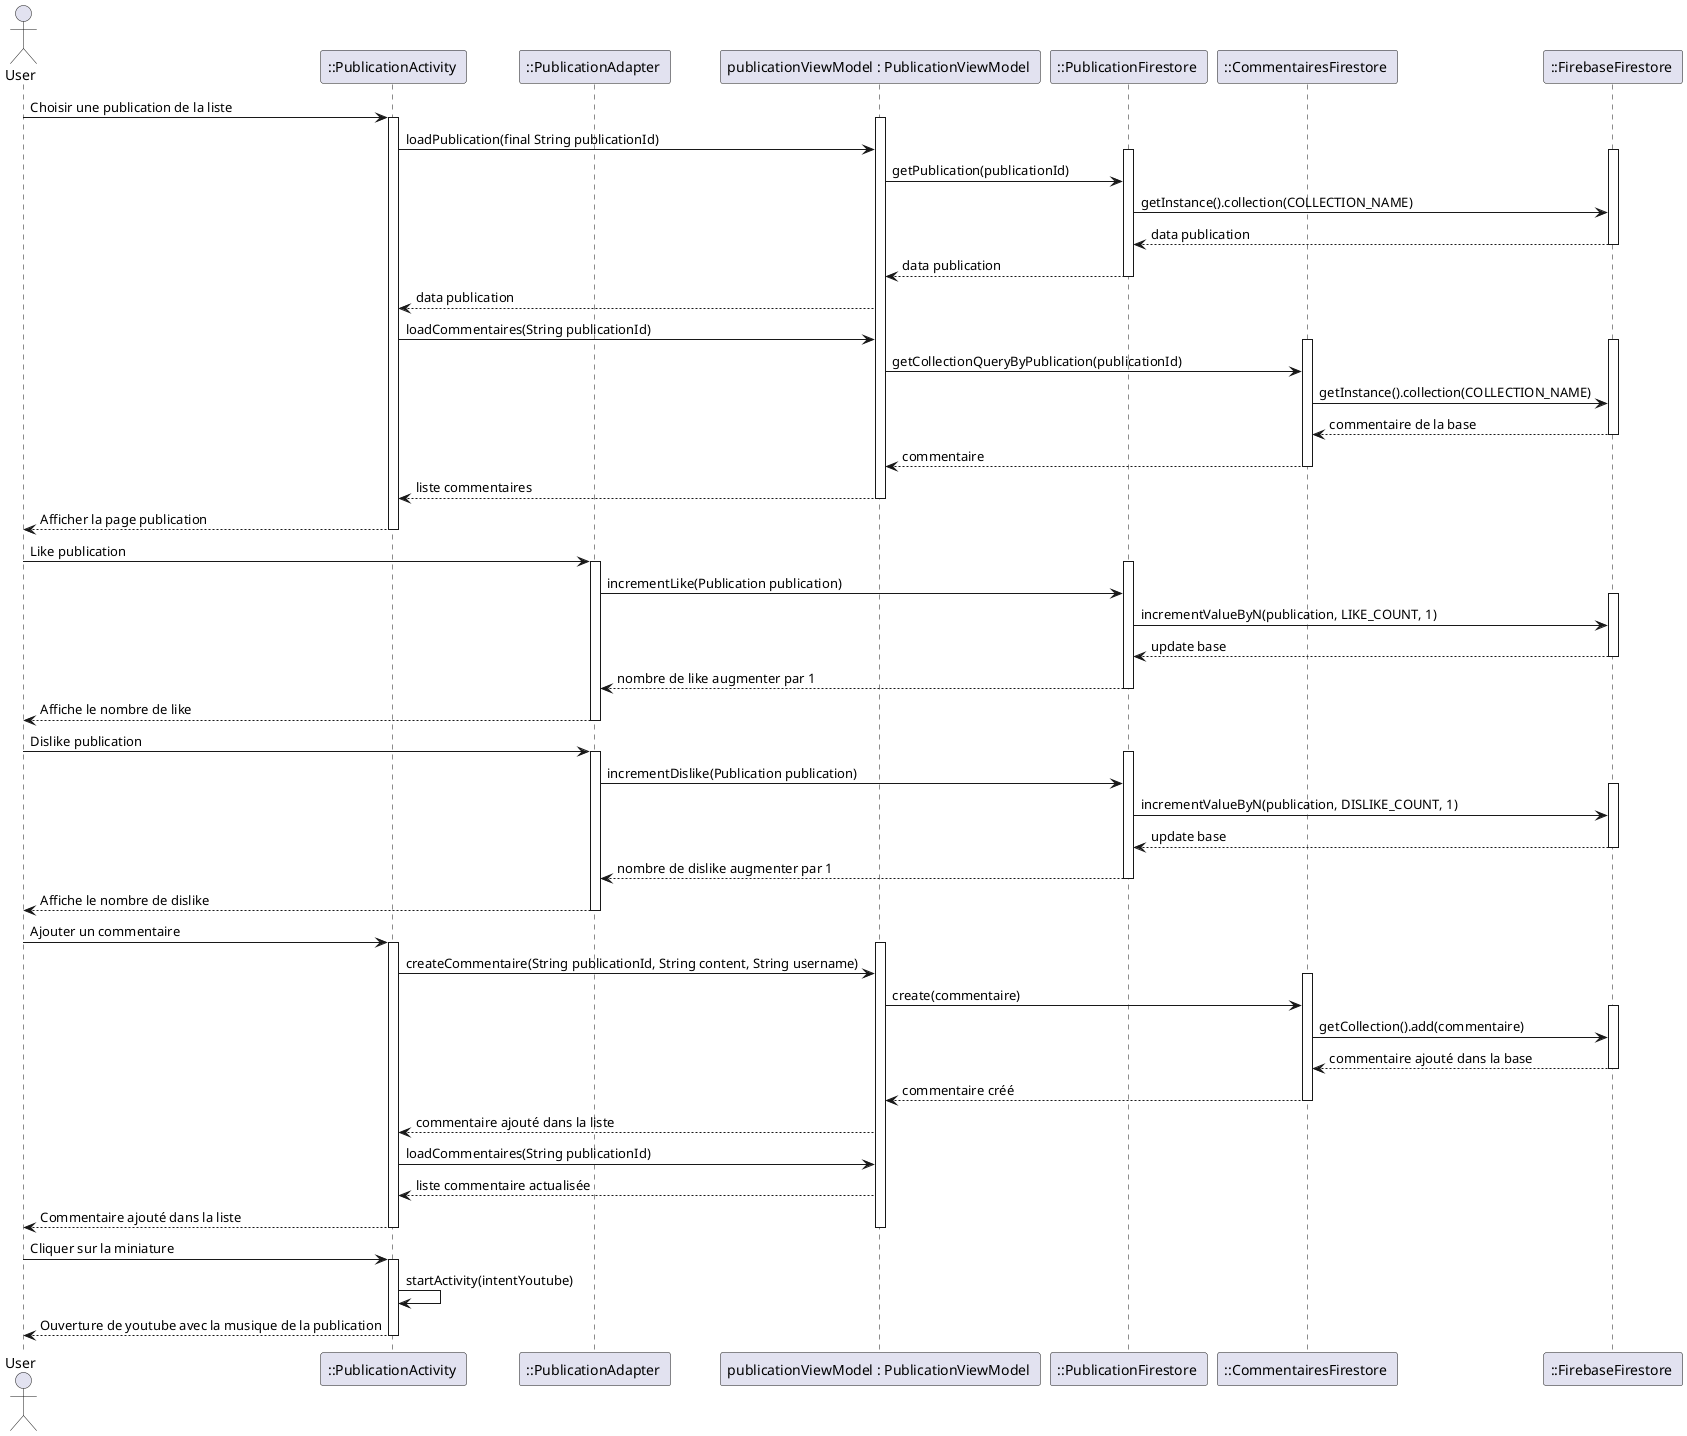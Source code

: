 @startuml

actor User as g
participant "::PublicationActivity " as act
participant "::PublicationAdapter " as like
participant "publicationViewModel : PublicationViewModel " as pub
participant "::PublicationFirestore " as pubb
participant "::CommentairesFirestore " as comb
participant "::FirebaseFirestore " as base

g -> act: Choisir une publication de la liste
activate act
activate pub
act -> pub : loadPublication(final String publicationId)
activate pubb
activate base
pub -> pubb : getPublication(publicationId)
pubb -> base : getInstance().collection(COLLECTION_NAME)
base --> pubb : data publication
deactivate base
pubb --> pub : data publication

deactivate pubb
pub --> act : data publication
act -> pub : loadCommentaires(String publicationId)
activate comb
activate base
pub -> comb : getCollectionQueryByPublication(publicationId)
comb -> base : getInstance().collection(COLLECTION_NAME)
base --> comb : commentaire de la base
deactivate base
comb --> pub : commentaire
deactivate comb
pub --> act : liste commentaires
deactivate pub
act --> g : Afficher la page publication
deactivate act

g -> like : Like publication
activate like
activate pubb
like -> pubb: incrementLike(Publication publication)
activate base
pubb -> base : incrementValueByN(publication, LIKE_COUNT, 1)
base --> pubb : update base
deactivate base
pubb --> like : nombre de like augmenter par 1
deactivate pubb
like --> g : Affiche le nombre de like
deactivate like

g -> like : Dislike publication
activate like
activate pubb
like -> pubb: incrementDislike(Publication publication)
activate base
pubb -> base : incrementValueByN(publication, DISLIKE_COUNT, 1)
base --> pubb : update base
deactivate base
pubb --> like : nombre de dislike augmenter par 1
deactivate pubb
like --> g : Affiche le nombre de dislike
deactivate like


g -> act : Ajouter un commentaire
activate act
activate pub
act -> pub : createCommentaire(String publicationId, String content, String username)
activate comb
pub-> comb : create(commentaire)
activate base
comb -> base : getCollection().add(commentaire)
base --> comb : commentaire ajouté dans la base
deactivate base

comb --> pub : commentaire créé
deactivate comb
pub --> act : commentaire ajouté dans la liste
act-> pub : loadCommentaires(String publicationId)
pub --> act : liste commentaire actualisée
act --> g : Commentaire ajouté dans la liste
deactivate pub
deactivate act

g -> act: Cliquer sur la miniature
activate act
act -> act : startActivity(intentYoutube)
act --> g : Ouverture de youtube avec la musique de la publication
deactivate act



@enduml